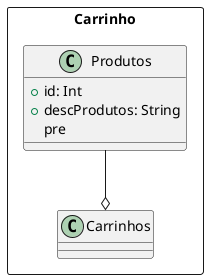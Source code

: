 @startuml carrinho
package Carrinho <<rectangle>> {

  ' Classes
  class Produtos {
    + id: Int
    + descProdutos: String
    pre
  }

  class Carrinhos {

  }

  ' Relacionamentos
  Produtos --o Carrinhos

}
@enduml